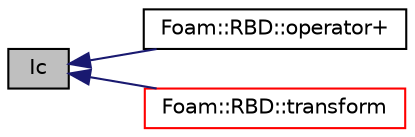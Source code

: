 digraph "Ic"
{
  bgcolor="transparent";
  edge [fontname="Helvetica",fontsize="10",labelfontname="Helvetica",labelfontsize="10"];
  node [fontname="Helvetica",fontsize="10",shape=record];
  rankdir="LR";
  Node1 [label="Ic",height=0.2,width=0.4,color="black", fillcolor="grey75", style="filled", fontcolor="black"];
  Node1 -> Node2 [dir="back",color="midnightblue",fontsize="10",style="solid",fontname="Helvetica"];
  Node2 [label="Foam::RBD::operator+",height=0.2,width=0.4,color="black",URL="$a10982.html#a48e85a517f35c093d3fffb02a8f75966",tooltip="Return the rigid-body inertia of the combined body. "];
  Node1 -> Node3 [dir="back",color="midnightblue",fontsize="10",style="solid",fontname="Helvetica"];
  Node3 [label="Foam::RBD::transform",height=0.2,width=0.4,color="red",URL="$a10982.html#a10dd9bca0bf36e563d863b8aaec9aa00",tooltip="Return (^BX_A)^* I ^AX_B. "];
}
